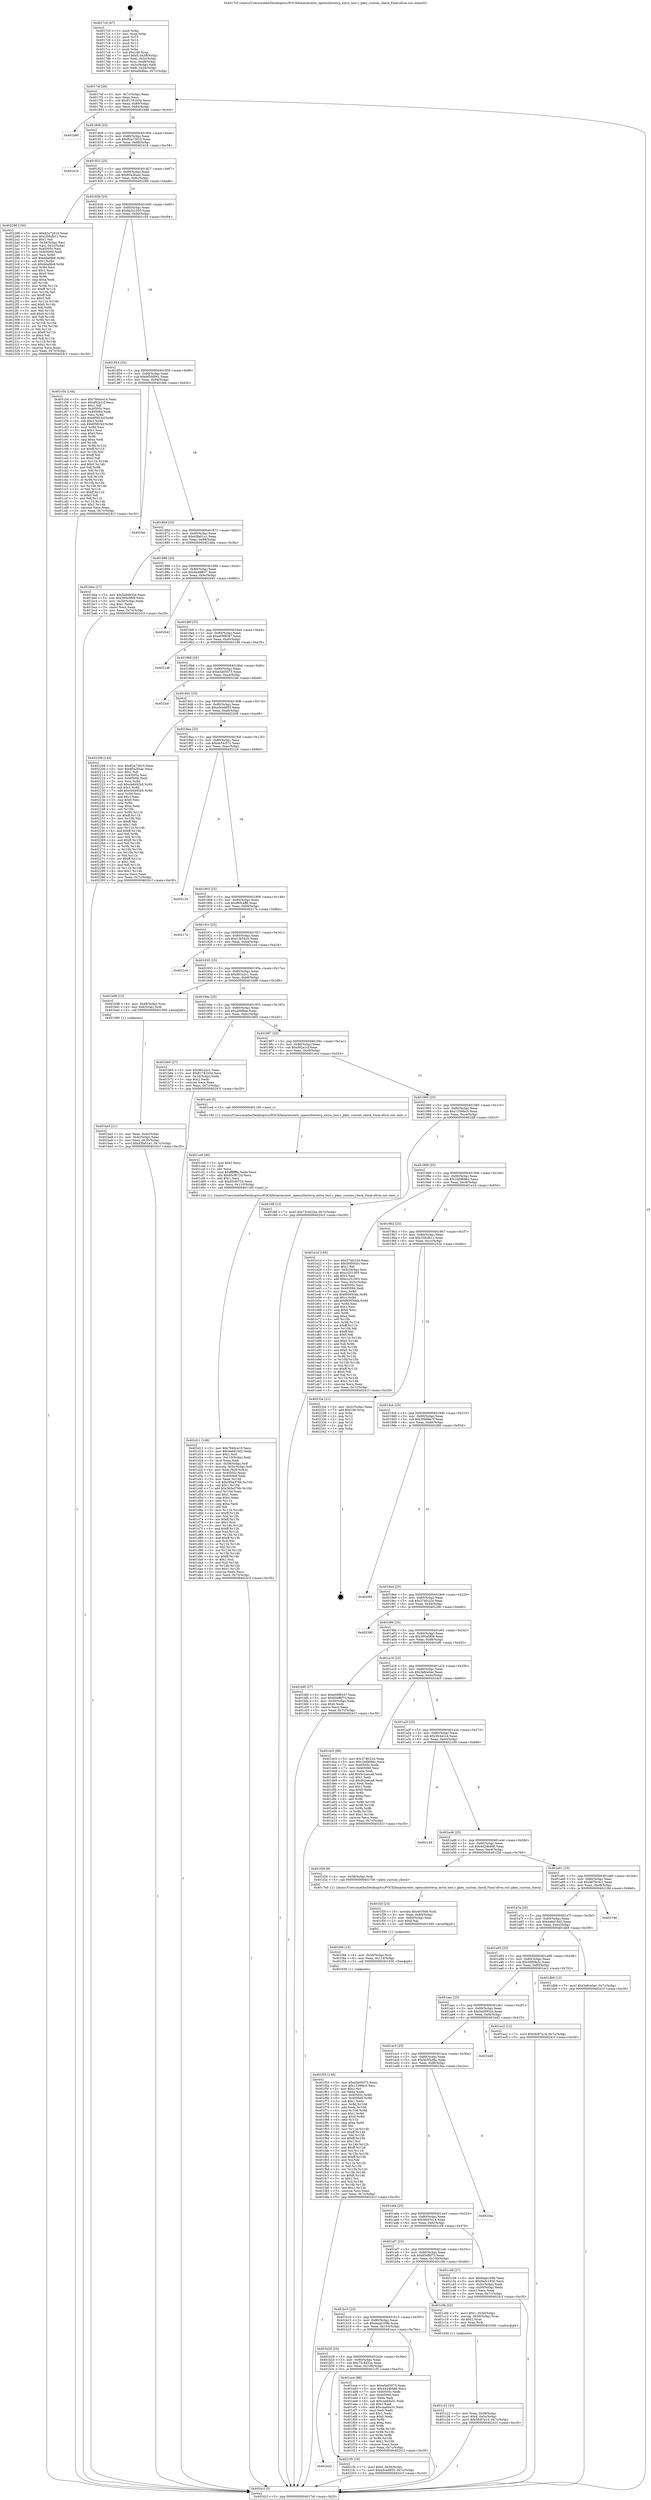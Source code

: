 digraph "0x4017c0" {
  label = "0x4017c0 (/mnt/c/Users/mathe/Desktop/tcc/POCII/binaries/extr_openssltestevp_extra_test.c_pkey_custom_check_Final-ollvm.out::main(0))"
  labelloc = "t"
  node[shape=record]

  Entry [label="",width=0.3,height=0.3,shape=circle,fillcolor=black,style=filled]
  "0x4017ef" [label="{
     0x4017ef [26]\l
     | [instrs]\l
     &nbsp;&nbsp;0x4017ef \<+3\>: mov -0x7c(%rbp),%eax\l
     &nbsp;&nbsp;0x4017f2 \<+2\>: mov %eax,%ecx\l
     &nbsp;&nbsp;0x4017f4 \<+6\>: sub $0x81781b5d,%ecx\l
     &nbsp;&nbsp;0x4017fa \<+3\>: mov %eax,-0x80(%rbp)\l
     &nbsp;&nbsp;0x4017fd \<+6\>: mov %ecx,-0x84(%rbp)\l
     &nbsp;&nbsp;0x401803 \<+6\>: je 0000000000401b80 \<main+0x3c0\>\l
  }"]
  "0x401b80" [label="{
     0x401b80\l
  }", style=dashed]
  "0x401809" [label="{
     0x401809 [25]\l
     | [instrs]\l
     &nbsp;&nbsp;0x401809 \<+5\>: jmp 000000000040180e \<main+0x4e\>\l
     &nbsp;&nbsp;0x40180e \<+3\>: mov -0x80(%rbp),%eax\l
     &nbsp;&nbsp;0x401811 \<+5\>: sub $0x82a72610,%eax\l
     &nbsp;&nbsp;0x401816 \<+6\>: mov %eax,-0x88(%rbp)\l
     &nbsp;&nbsp;0x40181c \<+6\>: je 0000000000402418 \<main+0xc58\>\l
  }"]
  Exit [label="",width=0.3,height=0.3,shape=circle,fillcolor=black,style=filled,peripheries=2]
  "0x402418" [label="{
     0x402418\l
  }", style=dashed]
  "0x401822" [label="{
     0x401822 [25]\l
     | [instrs]\l
     &nbsp;&nbsp;0x401822 \<+5\>: jmp 0000000000401827 \<main+0x67\>\l
     &nbsp;&nbsp;0x401827 \<+3\>: mov -0x80(%rbp),%eax\l
     &nbsp;&nbsp;0x40182a \<+5\>: sub $0x85a26aac,%eax\l
     &nbsp;&nbsp;0x40182f \<+6\>: mov %eax,-0x8c(%rbp)\l
     &nbsp;&nbsp;0x401835 \<+6\>: je 0000000000402298 \<main+0xad8\>\l
  }"]
  "0x401b42" [label="{
     0x401b42\l
  }", style=dashed]
  "0x402298" [label="{
     0x402298 [150]\l
     | [instrs]\l
     &nbsp;&nbsp;0x402298 \<+5\>: mov $0x82a72610,%eax\l
     &nbsp;&nbsp;0x40229d \<+5\>: mov $0x258cfb11,%ecx\l
     &nbsp;&nbsp;0x4022a2 \<+2\>: mov $0x1,%dl\l
     &nbsp;&nbsp;0x4022a4 \<+3\>: mov -0x38(%rbp),%esi\l
     &nbsp;&nbsp;0x4022a7 \<+3\>: mov %esi,-0x2c(%rbp)\l
     &nbsp;&nbsp;0x4022aa \<+7\>: mov 0x40505c,%esi\l
     &nbsp;&nbsp;0x4022b1 \<+7\>: mov 0x405060,%edi\l
     &nbsp;&nbsp;0x4022b8 \<+3\>: mov %esi,%r8d\l
     &nbsp;&nbsp;0x4022bb \<+7\>: add $0x6dafdb6,%r8d\l
     &nbsp;&nbsp;0x4022c2 \<+4\>: sub $0x1,%r8d\l
     &nbsp;&nbsp;0x4022c6 \<+7\>: sub $0x6dafdb6,%r8d\l
     &nbsp;&nbsp;0x4022cd \<+4\>: imul %r8d,%esi\l
     &nbsp;&nbsp;0x4022d1 \<+3\>: and $0x1,%esi\l
     &nbsp;&nbsp;0x4022d4 \<+3\>: cmp $0x0,%esi\l
     &nbsp;&nbsp;0x4022d7 \<+4\>: sete %r9b\l
     &nbsp;&nbsp;0x4022db \<+3\>: cmp $0xa,%edi\l
     &nbsp;&nbsp;0x4022de \<+4\>: setl %r10b\l
     &nbsp;&nbsp;0x4022e2 \<+3\>: mov %r9b,%r11b\l
     &nbsp;&nbsp;0x4022e5 \<+4\>: xor $0xff,%r11b\l
     &nbsp;&nbsp;0x4022e9 \<+3\>: mov %r10b,%bl\l
     &nbsp;&nbsp;0x4022ec \<+3\>: xor $0xff,%bl\l
     &nbsp;&nbsp;0x4022ef \<+3\>: xor $0x0,%dl\l
     &nbsp;&nbsp;0x4022f2 \<+3\>: mov %r11b,%r14b\l
     &nbsp;&nbsp;0x4022f5 \<+4\>: and $0x0,%r14b\l
     &nbsp;&nbsp;0x4022f9 \<+3\>: and %dl,%r9b\l
     &nbsp;&nbsp;0x4022fc \<+3\>: mov %bl,%r15b\l
     &nbsp;&nbsp;0x4022ff \<+4\>: and $0x0,%r15b\l
     &nbsp;&nbsp;0x402303 \<+3\>: and %dl,%r10b\l
     &nbsp;&nbsp;0x402306 \<+3\>: or %r9b,%r14b\l
     &nbsp;&nbsp;0x402309 \<+3\>: or %r10b,%r15b\l
     &nbsp;&nbsp;0x40230c \<+3\>: xor %r15b,%r14b\l
     &nbsp;&nbsp;0x40230f \<+3\>: or %bl,%r11b\l
     &nbsp;&nbsp;0x402312 \<+4\>: xor $0xff,%r11b\l
     &nbsp;&nbsp;0x402316 \<+3\>: or $0x0,%dl\l
     &nbsp;&nbsp;0x402319 \<+3\>: and %dl,%r11b\l
     &nbsp;&nbsp;0x40231c \<+3\>: or %r11b,%r14b\l
     &nbsp;&nbsp;0x40231f \<+4\>: test $0x1,%r14b\l
     &nbsp;&nbsp;0x402323 \<+3\>: cmovne %ecx,%eax\l
     &nbsp;&nbsp;0x402326 \<+3\>: mov %eax,-0x7c(%rbp)\l
     &nbsp;&nbsp;0x402329 \<+5\>: jmp 000000000040241f \<main+0xc5f\>\l
  }"]
  "0x40183b" [label="{
     0x40183b [25]\l
     | [instrs]\l
     &nbsp;&nbsp;0x40183b \<+5\>: jmp 0000000000401840 \<main+0x80\>\l
     &nbsp;&nbsp;0x401840 \<+3\>: mov -0x80(%rbp),%eax\l
     &nbsp;&nbsp;0x401843 \<+5\>: sub $0x9a3c1930,%eax\l
     &nbsp;&nbsp;0x401848 \<+6\>: mov %eax,-0x90(%rbp)\l
     &nbsp;&nbsp;0x40184e \<+6\>: je 0000000000401c54 \<main+0x494\>\l
  }"]
  "0x4021f5" [label="{
     0x4021f5 [19]\l
     | [instrs]\l
     &nbsp;&nbsp;0x4021f5 \<+7\>: movl $0x0,-0x38(%rbp)\l
     &nbsp;&nbsp;0x4021fc \<+7\>: movl $0xe5ced855,-0x7c(%rbp)\l
     &nbsp;&nbsp;0x402203 \<+5\>: jmp 000000000040241f \<main+0xc5f\>\l
  }"]
  "0x401c54" [label="{
     0x401c54 [144]\l
     | [instrs]\l
     &nbsp;&nbsp;0x401c54 \<+5\>: mov $0x7844ce10,%eax\l
     &nbsp;&nbsp;0x401c59 \<+5\>: mov $0xd92a1cf,%ecx\l
     &nbsp;&nbsp;0x401c5e \<+2\>: mov $0x1,%dl\l
     &nbsp;&nbsp;0x401c60 \<+7\>: mov 0x40505c,%esi\l
     &nbsp;&nbsp;0x401c67 \<+7\>: mov 0x405060,%edi\l
     &nbsp;&nbsp;0x401c6e \<+3\>: mov %esi,%r8d\l
     &nbsp;&nbsp;0x401c71 \<+7\>: add $0x6f5f23cf,%r8d\l
     &nbsp;&nbsp;0x401c78 \<+4\>: sub $0x1,%r8d\l
     &nbsp;&nbsp;0x401c7c \<+7\>: sub $0x6f5f23cf,%r8d\l
     &nbsp;&nbsp;0x401c83 \<+4\>: imul %r8d,%esi\l
     &nbsp;&nbsp;0x401c87 \<+3\>: and $0x1,%esi\l
     &nbsp;&nbsp;0x401c8a \<+3\>: cmp $0x0,%esi\l
     &nbsp;&nbsp;0x401c8d \<+4\>: sete %r9b\l
     &nbsp;&nbsp;0x401c91 \<+3\>: cmp $0xa,%edi\l
     &nbsp;&nbsp;0x401c94 \<+4\>: setl %r10b\l
     &nbsp;&nbsp;0x401c98 \<+3\>: mov %r9b,%r11b\l
     &nbsp;&nbsp;0x401c9b \<+4\>: xor $0xff,%r11b\l
     &nbsp;&nbsp;0x401c9f \<+3\>: mov %r10b,%bl\l
     &nbsp;&nbsp;0x401ca2 \<+3\>: xor $0xff,%bl\l
     &nbsp;&nbsp;0x401ca5 \<+3\>: xor $0x0,%dl\l
     &nbsp;&nbsp;0x401ca8 \<+3\>: mov %r11b,%r14b\l
     &nbsp;&nbsp;0x401cab \<+4\>: and $0x0,%r14b\l
     &nbsp;&nbsp;0x401caf \<+3\>: and %dl,%r9b\l
     &nbsp;&nbsp;0x401cb2 \<+3\>: mov %bl,%r15b\l
     &nbsp;&nbsp;0x401cb5 \<+4\>: and $0x0,%r15b\l
     &nbsp;&nbsp;0x401cb9 \<+3\>: and %dl,%r10b\l
     &nbsp;&nbsp;0x401cbc \<+3\>: or %r9b,%r14b\l
     &nbsp;&nbsp;0x401cbf \<+3\>: or %r10b,%r15b\l
     &nbsp;&nbsp;0x401cc2 \<+3\>: xor %r15b,%r14b\l
     &nbsp;&nbsp;0x401cc5 \<+3\>: or %bl,%r11b\l
     &nbsp;&nbsp;0x401cc8 \<+4\>: xor $0xff,%r11b\l
     &nbsp;&nbsp;0x401ccc \<+3\>: or $0x0,%dl\l
     &nbsp;&nbsp;0x401ccf \<+3\>: and %dl,%r11b\l
     &nbsp;&nbsp;0x401cd2 \<+3\>: or %r11b,%r14b\l
     &nbsp;&nbsp;0x401cd5 \<+4\>: test $0x1,%r14b\l
     &nbsp;&nbsp;0x401cd9 \<+3\>: cmovne %ecx,%eax\l
     &nbsp;&nbsp;0x401cdc \<+3\>: mov %eax,-0x7c(%rbp)\l
     &nbsp;&nbsp;0x401cdf \<+5\>: jmp 000000000040241f \<main+0xc5f\>\l
  }"]
  "0x401854" [label="{
     0x401854 [25]\l
     | [instrs]\l
     &nbsp;&nbsp;0x401854 \<+5\>: jmp 0000000000401859 \<main+0x99\>\l
     &nbsp;&nbsp;0x401859 \<+3\>: mov -0x80(%rbp),%eax\l
     &nbsp;&nbsp;0x40185c \<+5\>: sub $0xbf50d941,%eax\l
     &nbsp;&nbsp;0x401861 \<+6\>: mov %eax,-0x94(%rbp)\l
     &nbsp;&nbsp;0x401867 \<+6\>: je 0000000000401feb \<main+0x82b\>\l
  }"]
  "0x401f55" [label="{
     0x401f55 [138]\l
     | [instrs]\l
     &nbsp;&nbsp;0x401f55 \<+5\>: mov $0xe5a05075,%eax\l
     &nbsp;&nbsp;0x401f5a \<+5\>: mov $0x1339fec5,%esi\l
     &nbsp;&nbsp;0x401f5f \<+2\>: mov $0x1,%cl\l
     &nbsp;&nbsp;0x401f61 \<+2\>: xor %edx,%edx\l
     &nbsp;&nbsp;0x401f63 \<+8\>: mov 0x40505c,%r8d\l
     &nbsp;&nbsp;0x401f6b \<+8\>: mov 0x405060,%r9d\l
     &nbsp;&nbsp;0x401f73 \<+3\>: sub $0x1,%edx\l
     &nbsp;&nbsp;0x401f76 \<+3\>: mov %r8d,%r10d\l
     &nbsp;&nbsp;0x401f79 \<+3\>: add %edx,%r10d\l
     &nbsp;&nbsp;0x401f7c \<+4\>: imul %r10d,%r8d\l
     &nbsp;&nbsp;0x401f80 \<+4\>: and $0x1,%r8d\l
     &nbsp;&nbsp;0x401f84 \<+4\>: cmp $0x0,%r8d\l
     &nbsp;&nbsp;0x401f88 \<+4\>: sete %r11b\l
     &nbsp;&nbsp;0x401f8c \<+4\>: cmp $0xa,%r9d\l
     &nbsp;&nbsp;0x401f90 \<+3\>: setl %bl\l
     &nbsp;&nbsp;0x401f93 \<+3\>: mov %r11b,%r14b\l
     &nbsp;&nbsp;0x401f96 \<+4\>: xor $0xff,%r14b\l
     &nbsp;&nbsp;0x401f9a \<+3\>: mov %bl,%r15b\l
     &nbsp;&nbsp;0x401f9d \<+4\>: xor $0xff,%r15b\l
     &nbsp;&nbsp;0x401fa1 \<+3\>: xor $0x1,%cl\l
     &nbsp;&nbsp;0x401fa4 \<+3\>: mov %r14b,%r12b\l
     &nbsp;&nbsp;0x401fa7 \<+4\>: and $0xff,%r12b\l
     &nbsp;&nbsp;0x401fab \<+3\>: and %cl,%r11b\l
     &nbsp;&nbsp;0x401fae \<+3\>: mov %r15b,%r13b\l
     &nbsp;&nbsp;0x401fb1 \<+4\>: and $0xff,%r13b\l
     &nbsp;&nbsp;0x401fb5 \<+2\>: and %cl,%bl\l
     &nbsp;&nbsp;0x401fb7 \<+3\>: or %r11b,%r12b\l
     &nbsp;&nbsp;0x401fba \<+3\>: or %bl,%r13b\l
     &nbsp;&nbsp;0x401fbd \<+3\>: xor %r13b,%r12b\l
     &nbsp;&nbsp;0x401fc0 \<+3\>: or %r15b,%r14b\l
     &nbsp;&nbsp;0x401fc3 \<+4\>: xor $0xff,%r14b\l
     &nbsp;&nbsp;0x401fc7 \<+3\>: or $0x1,%cl\l
     &nbsp;&nbsp;0x401fca \<+3\>: and %cl,%r14b\l
     &nbsp;&nbsp;0x401fcd \<+3\>: or %r14b,%r12b\l
     &nbsp;&nbsp;0x401fd0 \<+4\>: test $0x1,%r12b\l
     &nbsp;&nbsp;0x401fd4 \<+3\>: cmovne %esi,%eax\l
     &nbsp;&nbsp;0x401fd7 \<+3\>: mov %eax,-0x7c(%rbp)\l
     &nbsp;&nbsp;0x401fda \<+5\>: jmp 000000000040241f \<main+0xc5f\>\l
  }"]
  "0x401feb" [label="{
     0x401feb\l
  }", style=dashed]
  "0x40186d" [label="{
     0x40186d [25]\l
     | [instrs]\l
     &nbsp;&nbsp;0x40186d \<+5\>: jmp 0000000000401872 \<main+0xb2\>\l
     &nbsp;&nbsp;0x401872 \<+3\>: mov -0x80(%rbp),%eax\l
     &nbsp;&nbsp;0x401875 \<+5\>: sub $0xd3fa01a1,%eax\l
     &nbsp;&nbsp;0x40187a \<+6\>: mov %eax,-0x98(%rbp)\l
     &nbsp;&nbsp;0x401880 \<+6\>: je 0000000000401bba \<main+0x3fa\>\l
  }"]
  "0x401f46" [label="{
     0x401f46 [15]\l
     | [instrs]\l
     &nbsp;&nbsp;0x401f46 \<+4\>: mov -0x58(%rbp),%rdi\l
     &nbsp;&nbsp;0x401f4a \<+6\>: mov %eax,-0x114(%rbp)\l
     &nbsp;&nbsp;0x401f50 \<+5\>: call 0000000000401030 \<free@plt\>\l
     | [calls]\l
     &nbsp;&nbsp;0x401030 \{1\} (unknown)\l
  }"]
  "0x401bba" [label="{
     0x401bba [27]\l
     | [instrs]\l
     &nbsp;&nbsp;0x401bba \<+5\>: mov $0x5a0d932e,%eax\l
     &nbsp;&nbsp;0x401bbf \<+5\>: mov $0x395a5f09,%ecx\l
     &nbsp;&nbsp;0x401bc4 \<+3\>: mov -0x30(%rbp),%edx\l
     &nbsp;&nbsp;0x401bc7 \<+3\>: cmp $0x1,%edx\l
     &nbsp;&nbsp;0x401bca \<+3\>: cmovl %ecx,%eax\l
     &nbsp;&nbsp;0x401bcd \<+3\>: mov %eax,-0x7c(%rbp)\l
     &nbsp;&nbsp;0x401bd0 \<+5\>: jmp 000000000040241f \<main+0xc5f\>\l
  }"]
  "0x401886" [label="{
     0x401886 [25]\l
     | [instrs]\l
     &nbsp;&nbsp;0x401886 \<+5\>: jmp 000000000040188b \<main+0xcb\>\l
     &nbsp;&nbsp;0x40188b \<+3\>: mov -0x80(%rbp),%eax\l
     &nbsp;&nbsp;0x40188e \<+5\>: sub $0xda49f837,%eax\l
     &nbsp;&nbsp;0x401893 \<+6\>: mov %eax,-0x9c(%rbp)\l
     &nbsp;&nbsp;0x401899 \<+6\>: je 0000000000402043 \<main+0x883\>\l
  }"]
  "0x401f2f" [label="{
     0x401f2f [23]\l
     | [instrs]\l
     &nbsp;&nbsp;0x401f2f \<+10\>: movabs $0x4030d6,%rdi\l
     &nbsp;&nbsp;0x401f39 \<+3\>: mov %eax,-0x60(%rbp)\l
     &nbsp;&nbsp;0x401f3c \<+3\>: mov -0x60(%rbp),%esi\l
     &nbsp;&nbsp;0x401f3f \<+2\>: mov $0x0,%al\l
     &nbsp;&nbsp;0x401f41 \<+5\>: call 0000000000401040 \<printf@plt\>\l
     | [calls]\l
     &nbsp;&nbsp;0x401040 \{1\} (unknown)\l
  }"]
  "0x402043" [label="{
     0x402043\l
  }", style=dashed]
  "0x40189f" [label="{
     0x40189f [25]\l
     | [instrs]\l
     &nbsp;&nbsp;0x40189f \<+5\>: jmp 00000000004018a4 \<main+0xe4\>\l
     &nbsp;&nbsp;0x4018a4 \<+3\>: mov -0x80(%rbp),%eax\l
     &nbsp;&nbsp;0x4018a7 \<+5\>: sub $0xe09f9347,%eax\l
     &nbsp;&nbsp;0x4018ac \<+6\>: mov %eax,-0xa0(%rbp)\l
     &nbsp;&nbsp;0x4018b2 \<+6\>: je 00000000004021d8 \<main+0xa18\>\l
  }"]
  "0x401b29" [label="{
     0x401b29 [25]\l
     | [instrs]\l
     &nbsp;&nbsp;0x401b29 \<+5\>: jmp 0000000000401b2e \<main+0x36e\>\l
     &nbsp;&nbsp;0x401b2e \<+3\>: mov -0x80(%rbp),%eax\l
     &nbsp;&nbsp;0x401b31 \<+5\>: sub $0x73c4d32a,%eax\l
     &nbsp;&nbsp;0x401b36 \<+6\>: mov %eax,-0x108(%rbp)\l
     &nbsp;&nbsp;0x401b3c \<+6\>: je 00000000004021f5 \<main+0xa35\>\l
  }"]
  "0x4021d8" [label="{
     0x4021d8\l
  }", style=dashed]
  "0x4018b8" [label="{
     0x4018b8 [25]\l
     | [instrs]\l
     &nbsp;&nbsp;0x4018b8 \<+5\>: jmp 00000000004018bd \<main+0xfd\>\l
     &nbsp;&nbsp;0x4018bd \<+3\>: mov -0x80(%rbp),%eax\l
     &nbsp;&nbsp;0x4018c0 \<+5\>: sub $0xe5a05075,%eax\l
     &nbsp;&nbsp;0x4018c5 \<+6\>: mov %eax,-0xa4(%rbp)\l
     &nbsp;&nbsp;0x4018cb \<+6\>: je 00000000004023af \<main+0xbef\>\l
  }"]
  "0x401ece" [label="{
     0x401ece [88]\l
     | [instrs]\l
     &nbsp;&nbsp;0x401ece \<+5\>: mov $0xe5a05075,%eax\l
     &nbsp;&nbsp;0x401ed3 \<+5\>: mov $0x442db486,%ecx\l
     &nbsp;&nbsp;0x401ed8 \<+7\>: mov 0x40505c,%edx\l
     &nbsp;&nbsp;0x401edf \<+7\>: mov 0x405060,%esi\l
     &nbsp;&nbsp;0x401ee6 \<+2\>: mov %edx,%edi\l
     &nbsp;&nbsp;0x401ee8 \<+6\>: sub $0xcaa6da31,%edi\l
     &nbsp;&nbsp;0x401eee \<+3\>: sub $0x1,%edi\l
     &nbsp;&nbsp;0x401ef1 \<+6\>: add $0xcaa6da31,%edi\l
     &nbsp;&nbsp;0x401ef7 \<+3\>: imul %edi,%edx\l
     &nbsp;&nbsp;0x401efa \<+3\>: and $0x1,%edx\l
     &nbsp;&nbsp;0x401efd \<+3\>: cmp $0x0,%edx\l
     &nbsp;&nbsp;0x401f00 \<+4\>: sete %r8b\l
     &nbsp;&nbsp;0x401f04 \<+3\>: cmp $0xa,%esi\l
     &nbsp;&nbsp;0x401f07 \<+4\>: setl %r9b\l
     &nbsp;&nbsp;0x401f0b \<+3\>: mov %r8b,%r10b\l
     &nbsp;&nbsp;0x401f0e \<+3\>: and %r9b,%r10b\l
     &nbsp;&nbsp;0x401f11 \<+3\>: xor %r9b,%r8b\l
     &nbsp;&nbsp;0x401f14 \<+3\>: or %r8b,%r10b\l
     &nbsp;&nbsp;0x401f17 \<+4\>: test $0x1,%r10b\l
     &nbsp;&nbsp;0x401f1b \<+3\>: cmovne %ecx,%eax\l
     &nbsp;&nbsp;0x401f1e \<+3\>: mov %eax,-0x7c(%rbp)\l
     &nbsp;&nbsp;0x401f21 \<+5\>: jmp 000000000040241f \<main+0xc5f\>\l
  }"]
  "0x4023af" [label="{
     0x4023af\l
  }", style=dashed]
  "0x4018d1" [label="{
     0x4018d1 [25]\l
     | [instrs]\l
     &nbsp;&nbsp;0x4018d1 \<+5\>: jmp 00000000004018d6 \<main+0x116\>\l
     &nbsp;&nbsp;0x4018d6 \<+3\>: mov -0x80(%rbp),%eax\l
     &nbsp;&nbsp;0x4018d9 \<+5\>: sub $0xe5ced855,%eax\l
     &nbsp;&nbsp;0x4018de \<+6\>: mov %eax,-0xa8(%rbp)\l
     &nbsp;&nbsp;0x4018e4 \<+6\>: je 0000000000402208 \<main+0xa48\>\l
  }"]
  "0x401d11" [label="{
     0x401d11 [168]\l
     | [instrs]\l
     &nbsp;&nbsp;0x401d11 \<+5\>: mov $0x7844ce10,%ecx\l
     &nbsp;&nbsp;0x401d16 \<+5\>: mov $0x4a6d10d2,%edx\l
     &nbsp;&nbsp;0x401d1b \<+3\>: mov $0x1,%sil\l
     &nbsp;&nbsp;0x401d1e \<+6\>: mov -0x110(%rbp),%edi\l
     &nbsp;&nbsp;0x401d24 \<+3\>: imul %eax,%edi\l
     &nbsp;&nbsp;0x401d27 \<+4\>: mov -0x58(%rbp),%r8\l
     &nbsp;&nbsp;0x401d2b \<+4\>: movslq -0x5c(%rbp),%r9\l
     &nbsp;&nbsp;0x401d2f \<+4\>: mov %edi,(%r8,%r9,4)\l
     &nbsp;&nbsp;0x401d33 \<+7\>: mov 0x40505c,%eax\l
     &nbsp;&nbsp;0x401d3a \<+7\>: mov 0x405060,%edi\l
     &nbsp;&nbsp;0x401d41 \<+3\>: mov %eax,%r10d\l
     &nbsp;&nbsp;0x401d44 \<+7\>: sub $0x360a376b,%r10d\l
     &nbsp;&nbsp;0x401d4b \<+4\>: sub $0x1,%r10d\l
     &nbsp;&nbsp;0x401d4f \<+7\>: add $0x360a376b,%r10d\l
     &nbsp;&nbsp;0x401d56 \<+4\>: imul %r10d,%eax\l
     &nbsp;&nbsp;0x401d5a \<+3\>: and $0x1,%eax\l
     &nbsp;&nbsp;0x401d5d \<+3\>: cmp $0x0,%eax\l
     &nbsp;&nbsp;0x401d60 \<+4\>: sete %r11b\l
     &nbsp;&nbsp;0x401d64 \<+3\>: cmp $0xa,%edi\l
     &nbsp;&nbsp;0x401d67 \<+3\>: setl %bl\l
     &nbsp;&nbsp;0x401d6a \<+3\>: mov %r11b,%r14b\l
     &nbsp;&nbsp;0x401d6d \<+4\>: xor $0xff,%r14b\l
     &nbsp;&nbsp;0x401d71 \<+3\>: mov %bl,%r15b\l
     &nbsp;&nbsp;0x401d74 \<+4\>: xor $0xff,%r15b\l
     &nbsp;&nbsp;0x401d78 \<+4\>: xor $0x1,%sil\l
     &nbsp;&nbsp;0x401d7c \<+3\>: mov %r14b,%r12b\l
     &nbsp;&nbsp;0x401d7f \<+4\>: and $0xff,%r12b\l
     &nbsp;&nbsp;0x401d83 \<+3\>: and %sil,%r11b\l
     &nbsp;&nbsp;0x401d86 \<+3\>: mov %r15b,%r13b\l
     &nbsp;&nbsp;0x401d89 \<+4\>: and $0xff,%r13b\l
     &nbsp;&nbsp;0x401d8d \<+3\>: and %sil,%bl\l
     &nbsp;&nbsp;0x401d90 \<+3\>: or %r11b,%r12b\l
     &nbsp;&nbsp;0x401d93 \<+3\>: or %bl,%r13b\l
     &nbsp;&nbsp;0x401d96 \<+3\>: xor %r13b,%r12b\l
     &nbsp;&nbsp;0x401d99 \<+3\>: or %r15b,%r14b\l
     &nbsp;&nbsp;0x401d9c \<+4\>: xor $0xff,%r14b\l
     &nbsp;&nbsp;0x401da0 \<+4\>: or $0x1,%sil\l
     &nbsp;&nbsp;0x401da4 \<+3\>: and %sil,%r14b\l
     &nbsp;&nbsp;0x401da7 \<+3\>: or %r14b,%r12b\l
     &nbsp;&nbsp;0x401daa \<+4\>: test $0x1,%r12b\l
     &nbsp;&nbsp;0x401dae \<+3\>: cmovne %edx,%ecx\l
     &nbsp;&nbsp;0x401db1 \<+3\>: mov %ecx,-0x7c(%rbp)\l
     &nbsp;&nbsp;0x401db4 \<+5\>: jmp 000000000040241f \<main+0xc5f\>\l
  }"]
  "0x402208" [label="{
     0x402208 [144]\l
     | [instrs]\l
     &nbsp;&nbsp;0x402208 \<+5\>: mov $0x82a72610,%eax\l
     &nbsp;&nbsp;0x40220d \<+5\>: mov $0x85a26aac,%ecx\l
     &nbsp;&nbsp;0x402212 \<+2\>: mov $0x1,%dl\l
     &nbsp;&nbsp;0x402214 \<+7\>: mov 0x40505c,%esi\l
     &nbsp;&nbsp;0x40221b \<+7\>: mov 0x405060,%edi\l
     &nbsp;&nbsp;0x402222 \<+3\>: mov %esi,%r8d\l
     &nbsp;&nbsp;0x402225 \<+7\>: sub $0xcbd492b5,%r8d\l
     &nbsp;&nbsp;0x40222c \<+4\>: sub $0x1,%r8d\l
     &nbsp;&nbsp;0x402230 \<+7\>: add $0xcbd492b5,%r8d\l
     &nbsp;&nbsp;0x402237 \<+4\>: imul %r8d,%esi\l
     &nbsp;&nbsp;0x40223b \<+3\>: and $0x1,%esi\l
     &nbsp;&nbsp;0x40223e \<+3\>: cmp $0x0,%esi\l
     &nbsp;&nbsp;0x402241 \<+4\>: sete %r9b\l
     &nbsp;&nbsp;0x402245 \<+3\>: cmp $0xa,%edi\l
     &nbsp;&nbsp;0x402248 \<+4\>: setl %r10b\l
     &nbsp;&nbsp;0x40224c \<+3\>: mov %r9b,%r11b\l
     &nbsp;&nbsp;0x40224f \<+4\>: xor $0xff,%r11b\l
     &nbsp;&nbsp;0x402253 \<+3\>: mov %r10b,%bl\l
     &nbsp;&nbsp;0x402256 \<+3\>: xor $0xff,%bl\l
     &nbsp;&nbsp;0x402259 \<+3\>: xor $0x1,%dl\l
     &nbsp;&nbsp;0x40225c \<+3\>: mov %r11b,%r14b\l
     &nbsp;&nbsp;0x40225f \<+4\>: and $0xff,%r14b\l
     &nbsp;&nbsp;0x402263 \<+3\>: and %dl,%r9b\l
     &nbsp;&nbsp;0x402266 \<+3\>: mov %bl,%r15b\l
     &nbsp;&nbsp;0x402269 \<+4\>: and $0xff,%r15b\l
     &nbsp;&nbsp;0x40226d \<+3\>: and %dl,%r10b\l
     &nbsp;&nbsp;0x402270 \<+3\>: or %r9b,%r14b\l
     &nbsp;&nbsp;0x402273 \<+3\>: or %r10b,%r15b\l
     &nbsp;&nbsp;0x402276 \<+3\>: xor %r15b,%r14b\l
     &nbsp;&nbsp;0x402279 \<+3\>: or %bl,%r11b\l
     &nbsp;&nbsp;0x40227c \<+4\>: xor $0xff,%r11b\l
     &nbsp;&nbsp;0x402280 \<+3\>: or $0x1,%dl\l
     &nbsp;&nbsp;0x402283 \<+3\>: and %dl,%r11b\l
     &nbsp;&nbsp;0x402286 \<+3\>: or %r11b,%r14b\l
     &nbsp;&nbsp;0x402289 \<+4\>: test $0x1,%r14b\l
     &nbsp;&nbsp;0x40228d \<+3\>: cmovne %ecx,%eax\l
     &nbsp;&nbsp;0x402290 \<+3\>: mov %eax,-0x7c(%rbp)\l
     &nbsp;&nbsp;0x402293 \<+5\>: jmp 000000000040241f \<main+0xc5f\>\l
  }"]
  "0x4018ea" [label="{
     0x4018ea [25]\l
     | [instrs]\l
     &nbsp;&nbsp;0x4018ea \<+5\>: jmp 00000000004018ef \<main+0x12f\>\l
     &nbsp;&nbsp;0x4018ef \<+3\>: mov -0x80(%rbp),%eax\l
     &nbsp;&nbsp;0x4018f2 \<+5\>: sub $0xeb54c57c,%eax\l
     &nbsp;&nbsp;0x4018f7 \<+6\>: mov %eax,-0xac(%rbp)\l
     &nbsp;&nbsp;0x4018fd \<+6\>: je 0000000000402124 \<main+0x964\>\l
  }"]
  "0x401ce9" [label="{
     0x401ce9 [40]\l
     | [instrs]\l
     &nbsp;&nbsp;0x401ce9 \<+5\>: mov $0x2,%ecx\l
     &nbsp;&nbsp;0x401cee \<+1\>: cltd\l
     &nbsp;&nbsp;0x401cef \<+2\>: idiv %ecx\l
     &nbsp;&nbsp;0x401cf1 \<+6\>: imul $0xfffffffe,%edx,%ecx\l
     &nbsp;&nbsp;0x401cf7 \<+6\>: add $0x85cf0724,%ecx\l
     &nbsp;&nbsp;0x401cfd \<+3\>: add $0x1,%ecx\l
     &nbsp;&nbsp;0x401d00 \<+6\>: sub $0x85cf0724,%ecx\l
     &nbsp;&nbsp;0x401d06 \<+6\>: mov %ecx,-0x110(%rbp)\l
     &nbsp;&nbsp;0x401d0c \<+5\>: call 0000000000401160 \<next_i\>\l
     | [calls]\l
     &nbsp;&nbsp;0x401160 \{1\} (/mnt/c/Users/mathe/Desktop/tcc/POCII/binaries/extr_openssltestevp_extra_test.c_pkey_custom_check_Final-ollvm.out::next_i)\l
  }"]
  "0x402124" [label="{
     0x402124\l
  }", style=dashed]
  "0x401903" [label="{
     0x401903 [25]\l
     | [instrs]\l
     &nbsp;&nbsp;0x401903 \<+5\>: jmp 0000000000401908 \<main+0x148\>\l
     &nbsp;&nbsp;0x401908 \<+3\>: mov -0x80(%rbp),%eax\l
     &nbsp;&nbsp;0x40190b \<+5\>: sub $0xf80c4ff6,%eax\l
     &nbsp;&nbsp;0x401910 \<+6\>: mov %eax,-0xb0(%rbp)\l
     &nbsp;&nbsp;0x401916 \<+6\>: je 000000000040217e \<main+0x9be\>\l
  }"]
  "0x401c22" [label="{
     0x401c22 [23]\l
     | [instrs]\l
     &nbsp;&nbsp;0x401c22 \<+4\>: mov %rax,-0x58(%rbp)\l
     &nbsp;&nbsp;0x401c26 \<+7\>: movl $0x0,-0x5c(%rbp)\l
     &nbsp;&nbsp;0x401c2d \<+7\>: movl $0x5fc87a14,-0x7c(%rbp)\l
     &nbsp;&nbsp;0x401c34 \<+5\>: jmp 000000000040241f \<main+0xc5f\>\l
  }"]
  "0x40217e" [label="{
     0x40217e\l
  }", style=dashed]
  "0x40191c" [label="{
     0x40191c [25]\l
     | [instrs]\l
     &nbsp;&nbsp;0x40191c \<+5\>: jmp 0000000000401921 \<main+0x161\>\l
     &nbsp;&nbsp;0x401921 \<+3\>: mov -0x80(%rbp),%eax\l
     &nbsp;&nbsp;0x401924 \<+5\>: sub $0x13b5420,%eax\l
     &nbsp;&nbsp;0x401929 \<+6\>: mov %eax,-0xb4(%rbp)\l
     &nbsp;&nbsp;0x40192f \<+6\>: je 00000000004021e4 \<main+0xa24\>\l
  }"]
  "0x401b10" [label="{
     0x401b10 [25]\l
     | [instrs]\l
     &nbsp;&nbsp;0x401b10 \<+5\>: jmp 0000000000401b15 \<main+0x355\>\l
     &nbsp;&nbsp;0x401b15 \<+3\>: mov -0x80(%rbp),%eax\l
     &nbsp;&nbsp;0x401b18 \<+5\>: sub $0x6aab169b,%eax\l
     &nbsp;&nbsp;0x401b1d \<+6\>: mov %eax,-0x104(%rbp)\l
     &nbsp;&nbsp;0x401b23 \<+6\>: je 0000000000401ece \<main+0x70e\>\l
  }"]
  "0x4021e4" [label="{
     0x4021e4\l
  }", style=dashed]
  "0x401935" [label="{
     0x401935 [25]\l
     | [instrs]\l
     &nbsp;&nbsp;0x401935 \<+5\>: jmp 000000000040193a \<main+0x17a\>\l
     &nbsp;&nbsp;0x40193a \<+3\>: mov -0x80(%rbp),%eax\l
     &nbsp;&nbsp;0x40193d \<+5\>: sub $0x991a2c1,%eax\l
     &nbsp;&nbsp;0x401942 \<+6\>: mov %eax,-0xb8(%rbp)\l
     &nbsp;&nbsp;0x401948 \<+6\>: je 0000000000401b98 \<main+0x3d8\>\l
  }"]
  "0x401c0b" [label="{
     0x401c0b [23]\l
     | [instrs]\l
     &nbsp;&nbsp;0x401c0b \<+7\>: movl $0x1,-0x50(%rbp)\l
     &nbsp;&nbsp;0x401c12 \<+4\>: movslq -0x50(%rbp),%rax\l
     &nbsp;&nbsp;0x401c16 \<+4\>: shl $0x2,%rax\l
     &nbsp;&nbsp;0x401c1a \<+3\>: mov %rax,%rdi\l
     &nbsp;&nbsp;0x401c1d \<+5\>: call 0000000000401050 \<malloc@plt\>\l
     | [calls]\l
     &nbsp;&nbsp;0x401050 \{1\} (unknown)\l
  }"]
  "0x401b98" [label="{
     0x401b98 [13]\l
     | [instrs]\l
     &nbsp;&nbsp;0x401b98 \<+4\>: mov -0x48(%rbp),%rax\l
     &nbsp;&nbsp;0x401b9c \<+4\>: mov 0x8(%rax),%rdi\l
     &nbsp;&nbsp;0x401ba0 \<+5\>: call 0000000000401060 \<atoi@plt\>\l
     | [calls]\l
     &nbsp;&nbsp;0x401060 \{1\} (unknown)\l
  }"]
  "0x40194e" [label="{
     0x40194e [25]\l
     | [instrs]\l
     &nbsp;&nbsp;0x40194e \<+5\>: jmp 0000000000401953 \<main+0x193\>\l
     &nbsp;&nbsp;0x401953 \<+3\>: mov -0x80(%rbp),%eax\l
     &nbsp;&nbsp;0x401956 \<+5\>: sub $0xa0bfbee,%eax\l
     &nbsp;&nbsp;0x40195b \<+6\>: mov %eax,-0xbc(%rbp)\l
     &nbsp;&nbsp;0x401961 \<+6\>: je 0000000000401b65 \<main+0x3a5\>\l
  }"]
  "0x401af7" [label="{
     0x401af7 [25]\l
     | [instrs]\l
     &nbsp;&nbsp;0x401af7 \<+5\>: jmp 0000000000401afc \<main+0x33c\>\l
     &nbsp;&nbsp;0x401afc \<+3\>: mov -0x80(%rbp),%eax\l
     &nbsp;&nbsp;0x401aff \<+5\>: sub $0x65ef6f73,%eax\l
     &nbsp;&nbsp;0x401b04 \<+6\>: mov %eax,-0x100(%rbp)\l
     &nbsp;&nbsp;0x401b0a \<+6\>: je 0000000000401c0b \<main+0x44b\>\l
  }"]
  "0x401b65" [label="{
     0x401b65 [27]\l
     | [instrs]\l
     &nbsp;&nbsp;0x401b65 \<+5\>: mov $0x991a2c1,%eax\l
     &nbsp;&nbsp;0x401b6a \<+5\>: mov $0x81781b5d,%ecx\l
     &nbsp;&nbsp;0x401b6f \<+3\>: mov -0x34(%rbp),%edx\l
     &nbsp;&nbsp;0x401b72 \<+3\>: cmp $0x2,%edx\l
     &nbsp;&nbsp;0x401b75 \<+3\>: cmovne %ecx,%eax\l
     &nbsp;&nbsp;0x401b78 \<+3\>: mov %eax,-0x7c(%rbp)\l
     &nbsp;&nbsp;0x401b7b \<+5\>: jmp 000000000040241f \<main+0xc5f\>\l
  }"]
  "0x401967" [label="{
     0x401967 [25]\l
     | [instrs]\l
     &nbsp;&nbsp;0x401967 \<+5\>: jmp 000000000040196c \<main+0x1ac\>\l
     &nbsp;&nbsp;0x40196c \<+3\>: mov -0x80(%rbp),%eax\l
     &nbsp;&nbsp;0x40196f \<+5\>: sub $0xd92a1cf,%eax\l
     &nbsp;&nbsp;0x401974 \<+6\>: mov %eax,-0xc0(%rbp)\l
     &nbsp;&nbsp;0x40197a \<+6\>: je 0000000000401ce4 \<main+0x524\>\l
  }"]
  "0x40241f" [label="{
     0x40241f [5]\l
     | [instrs]\l
     &nbsp;&nbsp;0x40241f \<+5\>: jmp 00000000004017ef \<main+0x2f\>\l
  }"]
  "0x4017c0" [label="{
     0x4017c0 [47]\l
     | [instrs]\l
     &nbsp;&nbsp;0x4017c0 \<+1\>: push %rbp\l
     &nbsp;&nbsp;0x4017c1 \<+3\>: mov %rsp,%rbp\l
     &nbsp;&nbsp;0x4017c4 \<+2\>: push %r15\l
     &nbsp;&nbsp;0x4017c6 \<+2\>: push %r14\l
     &nbsp;&nbsp;0x4017c8 \<+2\>: push %r13\l
     &nbsp;&nbsp;0x4017ca \<+2\>: push %r12\l
     &nbsp;&nbsp;0x4017cc \<+1\>: push %rbx\l
     &nbsp;&nbsp;0x4017cd \<+7\>: sub $0x108,%rsp\l
     &nbsp;&nbsp;0x4017d4 \<+7\>: movl $0x0,-0x38(%rbp)\l
     &nbsp;&nbsp;0x4017db \<+3\>: mov %edi,-0x3c(%rbp)\l
     &nbsp;&nbsp;0x4017de \<+4\>: mov %rsi,-0x48(%rbp)\l
     &nbsp;&nbsp;0x4017e2 \<+3\>: mov -0x3c(%rbp),%edi\l
     &nbsp;&nbsp;0x4017e5 \<+3\>: mov %edi,-0x34(%rbp)\l
     &nbsp;&nbsp;0x4017e8 \<+7\>: movl $0xa0bfbee,-0x7c(%rbp)\l
  }"]
  "0x401ba5" [label="{
     0x401ba5 [21]\l
     | [instrs]\l
     &nbsp;&nbsp;0x401ba5 \<+3\>: mov %eax,-0x4c(%rbp)\l
     &nbsp;&nbsp;0x401ba8 \<+3\>: mov -0x4c(%rbp),%eax\l
     &nbsp;&nbsp;0x401bab \<+3\>: mov %eax,-0x30(%rbp)\l
     &nbsp;&nbsp;0x401bae \<+7\>: movl $0xd3fa01a1,-0x7c(%rbp)\l
     &nbsp;&nbsp;0x401bb5 \<+5\>: jmp 000000000040241f \<main+0xc5f\>\l
  }"]
  "0x401c39" [label="{
     0x401c39 [27]\l
     | [instrs]\l
     &nbsp;&nbsp;0x401c39 \<+5\>: mov $0x6aab169b,%eax\l
     &nbsp;&nbsp;0x401c3e \<+5\>: mov $0x9a3c1930,%ecx\l
     &nbsp;&nbsp;0x401c43 \<+3\>: mov -0x5c(%rbp),%edx\l
     &nbsp;&nbsp;0x401c46 \<+3\>: cmp -0x50(%rbp),%edx\l
     &nbsp;&nbsp;0x401c49 \<+3\>: cmovl %ecx,%eax\l
     &nbsp;&nbsp;0x401c4c \<+3\>: mov %eax,-0x7c(%rbp)\l
     &nbsp;&nbsp;0x401c4f \<+5\>: jmp 000000000040241f \<main+0xc5f\>\l
  }"]
  "0x401ce4" [label="{
     0x401ce4 [5]\l
     | [instrs]\l
     &nbsp;&nbsp;0x401ce4 \<+5\>: call 0000000000401160 \<next_i\>\l
     | [calls]\l
     &nbsp;&nbsp;0x401160 \{1\} (/mnt/c/Users/mathe/Desktop/tcc/POCII/binaries/extr_openssltestevp_extra_test.c_pkey_custom_check_Final-ollvm.out::next_i)\l
  }"]
  "0x401980" [label="{
     0x401980 [25]\l
     | [instrs]\l
     &nbsp;&nbsp;0x401980 \<+5\>: jmp 0000000000401985 \<main+0x1c5\>\l
     &nbsp;&nbsp;0x401985 \<+3\>: mov -0x80(%rbp),%eax\l
     &nbsp;&nbsp;0x401988 \<+5\>: sub $0x1339fec5,%eax\l
     &nbsp;&nbsp;0x40198d \<+6\>: mov %eax,-0xc4(%rbp)\l
     &nbsp;&nbsp;0x401993 \<+6\>: je 0000000000401fdf \<main+0x81f\>\l
  }"]
  "0x401ade" [label="{
     0x401ade [25]\l
     | [instrs]\l
     &nbsp;&nbsp;0x401ade \<+5\>: jmp 0000000000401ae3 \<main+0x323\>\l
     &nbsp;&nbsp;0x401ae3 \<+3\>: mov -0x80(%rbp),%eax\l
     &nbsp;&nbsp;0x401ae6 \<+5\>: sub $0x5fc87a14,%eax\l
     &nbsp;&nbsp;0x401aeb \<+6\>: mov %eax,-0xfc(%rbp)\l
     &nbsp;&nbsp;0x401af1 \<+6\>: je 0000000000401c39 \<main+0x479\>\l
  }"]
  "0x401fdf" [label="{
     0x401fdf [12]\l
     | [instrs]\l
     &nbsp;&nbsp;0x401fdf \<+7\>: movl $0x73c4d32a,-0x7c(%rbp)\l
     &nbsp;&nbsp;0x401fe6 \<+5\>: jmp 000000000040241f \<main+0xc5f\>\l
  }"]
  "0x401999" [label="{
     0x401999 [25]\l
     | [instrs]\l
     &nbsp;&nbsp;0x401999 \<+5\>: jmp 000000000040199e \<main+0x1de\>\l
     &nbsp;&nbsp;0x40199e \<+3\>: mov -0x80(%rbp),%eax\l
     &nbsp;&nbsp;0x4019a1 \<+5\>: sub $0x1bd9086c,%eax\l
     &nbsp;&nbsp;0x4019a6 \<+6\>: mov %eax,-0xc8(%rbp)\l
     &nbsp;&nbsp;0x4019ac \<+6\>: je 0000000000401e1d \<main+0x65d\>\l
  }"]
  "0x4023ea" [label="{
     0x4023ea\l
  }", style=dashed]
  "0x401e1d" [label="{
     0x401e1d [165]\l
     | [instrs]\l
     &nbsp;&nbsp;0x401e1d \<+5\>: mov $0x374fc22d,%eax\l
     &nbsp;&nbsp;0x401e22 \<+5\>: mov $0x56f09c5c,%ecx\l
     &nbsp;&nbsp;0x401e27 \<+2\>: mov $0x1,%dl\l
     &nbsp;&nbsp;0x401e29 \<+3\>: mov -0x5c(%rbp),%esi\l
     &nbsp;&nbsp;0x401e2c \<+6\>: sub $0xcc251005,%esi\l
     &nbsp;&nbsp;0x401e32 \<+3\>: add $0x1,%esi\l
     &nbsp;&nbsp;0x401e35 \<+6\>: add $0xcc251005,%esi\l
     &nbsp;&nbsp;0x401e3b \<+3\>: mov %esi,-0x5c(%rbp)\l
     &nbsp;&nbsp;0x401e3e \<+7\>: mov 0x40505c,%esi\l
     &nbsp;&nbsp;0x401e45 \<+7\>: mov 0x405060,%edi\l
     &nbsp;&nbsp;0x401e4c \<+3\>: mov %esi,%r8d\l
     &nbsp;&nbsp;0x401e4f \<+7\>: sub $0xf60650da,%r8d\l
     &nbsp;&nbsp;0x401e56 \<+4\>: sub $0x1,%r8d\l
     &nbsp;&nbsp;0x401e5a \<+7\>: add $0xf60650da,%r8d\l
     &nbsp;&nbsp;0x401e61 \<+4\>: imul %r8d,%esi\l
     &nbsp;&nbsp;0x401e65 \<+3\>: and $0x1,%esi\l
     &nbsp;&nbsp;0x401e68 \<+3\>: cmp $0x0,%esi\l
     &nbsp;&nbsp;0x401e6b \<+4\>: sete %r9b\l
     &nbsp;&nbsp;0x401e6f \<+3\>: cmp $0xa,%edi\l
     &nbsp;&nbsp;0x401e72 \<+4\>: setl %r10b\l
     &nbsp;&nbsp;0x401e76 \<+3\>: mov %r9b,%r11b\l
     &nbsp;&nbsp;0x401e79 \<+4\>: xor $0xff,%r11b\l
     &nbsp;&nbsp;0x401e7d \<+3\>: mov %r10b,%bl\l
     &nbsp;&nbsp;0x401e80 \<+3\>: xor $0xff,%bl\l
     &nbsp;&nbsp;0x401e83 \<+3\>: xor $0x0,%dl\l
     &nbsp;&nbsp;0x401e86 \<+3\>: mov %r11b,%r14b\l
     &nbsp;&nbsp;0x401e89 \<+4\>: and $0x0,%r14b\l
     &nbsp;&nbsp;0x401e8d \<+3\>: and %dl,%r9b\l
     &nbsp;&nbsp;0x401e90 \<+3\>: mov %bl,%r15b\l
     &nbsp;&nbsp;0x401e93 \<+4\>: and $0x0,%r15b\l
     &nbsp;&nbsp;0x401e97 \<+3\>: and %dl,%r10b\l
     &nbsp;&nbsp;0x401e9a \<+3\>: or %r9b,%r14b\l
     &nbsp;&nbsp;0x401e9d \<+3\>: or %r10b,%r15b\l
     &nbsp;&nbsp;0x401ea0 \<+3\>: xor %r15b,%r14b\l
     &nbsp;&nbsp;0x401ea3 \<+3\>: or %bl,%r11b\l
     &nbsp;&nbsp;0x401ea6 \<+4\>: xor $0xff,%r11b\l
     &nbsp;&nbsp;0x401eaa \<+3\>: or $0x0,%dl\l
     &nbsp;&nbsp;0x401ead \<+3\>: and %dl,%r11b\l
     &nbsp;&nbsp;0x401eb0 \<+3\>: or %r11b,%r14b\l
     &nbsp;&nbsp;0x401eb3 \<+4\>: test $0x1,%r14b\l
     &nbsp;&nbsp;0x401eb7 \<+3\>: cmovne %ecx,%eax\l
     &nbsp;&nbsp;0x401eba \<+3\>: mov %eax,-0x7c(%rbp)\l
     &nbsp;&nbsp;0x401ebd \<+5\>: jmp 000000000040241f \<main+0xc5f\>\l
  }"]
  "0x4019b2" [label="{
     0x4019b2 [25]\l
     | [instrs]\l
     &nbsp;&nbsp;0x4019b2 \<+5\>: jmp 00000000004019b7 \<main+0x1f7\>\l
     &nbsp;&nbsp;0x4019b7 \<+3\>: mov -0x80(%rbp),%eax\l
     &nbsp;&nbsp;0x4019ba \<+5\>: sub $0x258cfb11,%eax\l
     &nbsp;&nbsp;0x4019bf \<+6\>: mov %eax,-0xcc(%rbp)\l
     &nbsp;&nbsp;0x4019c5 \<+6\>: je 000000000040232e \<main+0xb6e\>\l
  }"]
  "0x401ac5" [label="{
     0x401ac5 [25]\l
     | [instrs]\l
     &nbsp;&nbsp;0x401ac5 \<+5\>: jmp 0000000000401aca \<main+0x30a\>\l
     &nbsp;&nbsp;0x401aca \<+3\>: mov -0x80(%rbp),%eax\l
     &nbsp;&nbsp;0x401acd \<+5\>: sub $0x5b5f2d8a,%eax\l
     &nbsp;&nbsp;0x401ad2 \<+6\>: mov %eax,-0xf8(%rbp)\l
     &nbsp;&nbsp;0x401ad8 \<+6\>: je 00000000004023ea \<main+0xc2a\>\l
  }"]
  "0x40232e" [label="{
     0x40232e [21]\l
     | [instrs]\l
     &nbsp;&nbsp;0x40232e \<+3\>: mov -0x2c(%rbp),%eax\l
     &nbsp;&nbsp;0x402331 \<+7\>: add $0x108,%rsp\l
     &nbsp;&nbsp;0x402338 \<+1\>: pop %rbx\l
     &nbsp;&nbsp;0x402339 \<+2\>: pop %r12\l
     &nbsp;&nbsp;0x40233b \<+2\>: pop %r13\l
     &nbsp;&nbsp;0x40233d \<+2\>: pop %r14\l
     &nbsp;&nbsp;0x40233f \<+2\>: pop %r15\l
     &nbsp;&nbsp;0x402341 \<+1\>: pop %rbp\l
     &nbsp;&nbsp;0x402342 \<+1\>: ret\l
  }"]
  "0x4019cb" [label="{
     0x4019cb [25]\l
     | [instrs]\l
     &nbsp;&nbsp;0x4019cb \<+5\>: jmp 00000000004019d0 \<main+0x210\>\l
     &nbsp;&nbsp;0x4019d0 \<+3\>: mov -0x80(%rbp),%eax\l
     &nbsp;&nbsp;0x4019d3 \<+5\>: sub $0x30b98e7f,%eax\l
     &nbsp;&nbsp;0x4019d8 \<+6\>: mov %eax,-0xd0(%rbp)\l
     &nbsp;&nbsp;0x4019de \<+6\>: je 00000000004020fd \<main+0x93d\>\l
  }"]
  "0x401bd5" [label="{
     0x401bd5\l
  }", style=dashed]
  "0x4020fd" [label="{
     0x4020fd\l
  }", style=dashed]
  "0x4019e4" [label="{
     0x4019e4 [25]\l
     | [instrs]\l
     &nbsp;&nbsp;0x4019e4 \<+5\>: jmp 00000000004019e9 \<main+0x229\>\l
     &nbsp;&nbsp;0x4019e9 \<+3\>: mov -0x80(%rbp),%eax\l
     &nbsp;&nbsp;0x4019ec \<+5\>: sub $0x374fc22d,%eax\l
     &nbsp;&nbsp;0x4019f1 \<+6\>: mov %eax,-0xd4(%rbp)\l
     &nbsp;&nbsp;0x4019f7 \<+6\>: je 0000000000402390 \<main+0xbd0\>\l
  }"]
  "0x401aac" [label="{
     0x401aac [25]\l
     | [instrs]\l
     &nbsp;&nbsp;0x401aac \<+5\>: jmp 0000000000401ab1 \<main+0x2f1\>\l
     &nbsp;&nbsp;0x401ab1 \<+3\>: mov -0x80(%rbp),%eax\l
     &nbsp;&nbsp;0x401ab4 \<+5\>: sub $0x5a0d932e,%eax\l
     &nbsp;&nbsp;0x401ab9 \<+6\>: mov %eax,-0xf4(%rbp)\l
     &nbsp;&nbsp;0x401abf \<+6\>: je 0000000000401bd5 \<main+0x415\>\l
  }"]
  "0x402390" [label="{
     0x402390\l
  }", style=dashed]
  "0x4019fd" [label="{
     0x4019fd [25]\l
     | [instrs]\l
     &nbsp;&nbsp;0x4019fd \<+5\>: jmp 0000000000401a02 \<main+0x242\>\l
     &nbsp;&nbsp;0x401a02 \<+3\>: mov -0x80(%rbp),%eax\l
     &nbsp;&nbsp;0x401a05 \<+5\>: sub $0x395a5f09,%eax\l
     &nbsp;&nbsp;0x401a0a \<+6\>: mov %eax,-0xd8(%rbp)\l
     &nbsp;&nbsp;0x401a10 \<+6\>: je 0000000000401bf0 \<main+0x430\>\l
  }"]
  "0x401ec2" [label="{
     0x401ec2 [12]\l
     | [instrs]\l
     &nbsp;&nbsp;0x401ec2 \<+7\>: movl $0x5fc87a14,-0x7c(%rbp)\l
     &nbsp;&nbsp;0x401ec9 \<+5\>: jmp 000000000040241f \<main+0xc5f\>\l
  }"]
  "0x401bf0" [label="{
     0x401bf0 [27]\l
     | [instrs]\l
     &nbsp;&nbsp;0x401bf0 \<+5\>: mov $0xe09f9347,%eax\l
     &nbsp;&nbsp;0x401bf5 \<+5\>: mov $0x65ef6f73,%ecx\l
     &nbsp;&nbsp;0x401bfa \<+3\>: mov -0x30(%rbp),%edx\l
     &nbsp;&nbsp;0x401bfd \<+3\>: cmp $0x0,%edx\l
     &nbsp;&nbsp;0x401c00 \<+3\>: cmove %ecx,%eax\l
     &nbsp;&nbsp;0x401c03 \<+3\>: mov %eax,-0x7c(%rbp)\l
     &nbsp;&nbsp;0x401c06 \<+5\>: jmp 000000000040241f \<main+0xc5f\>\l
  }"]
  "0x401a16" [label="{
     0x401a16 [25]\l
     | [instrs]\l
     &nbsp;&nbsp;0x401a16 \<+5\>: jmp 0000000000401a1b \<main+0x25b\>\l
     &nbsp;&nbsp;0x401a1b \<+3\>: mov -0x80(%rbp),%eax\l
     &nbsp;&nbsp;0x401a1e \<+5\>: sub $0x3a8ce0ac,%eax\l
     &nbsp;&nbsp;0x401a23 \<+6\>: mov %eax,-0xdc(%rbp)\l
     &nbsp;&nbsp;0x401a29 \<+6\>: je 0000000000401dc5 \<main+0x605\>\l
  }"]
  "0x401a93" [label="{
     0x401a93 [25]\l
     | [instrs]\l
     &nbsp;&nbsp;0x401a93 \<+5\>: jmp 0000000000401a98 \<main+0x2d8\>\l
     &nbsp;&nbsp;0x401a98 \<+3\>: mov -0x80(%rbp),%eax\l
     &nbsp;&nbsp;0x401a9b \<+5\>: sub $0x56f09c5c,%eax\l
     &nbsp;&nbsp;0x401aa0 \<+6\>: mov %eax,-0xf0(%rbp)\l
     &nbsp;&nbsp;0x401aa6 \<+6\>: je 0000000000401ec2 \<main+0x702\>\l
  }"]
  "0x401dc5" [label="{
     0x401dc5 [88]\l
     | [instrs]\l
     &nbsp;&nbsp;0x401dc5 \<+5\>: mov $0x374fc22d,%eax\l
     &nbsp;&nbsp;0x401dca \<+5\>: mov $0x1bd9086c,%ecx\l
     &nbsp;&nbsp;0x401dcf \<+7\>: mov 0x40505c,%edx\l
     &nbsp;&nbsp;0x401dd6 \<+7\>: mov 0x405060,%esi\l
     &nbsp;&nbsp;0x401ddd \<+2\>: mov %edx,%edi\l
     &nbsp;&nbsp;0x401ddf \<+6\>: add $0x9c2aeca8,%edi\l
     &nbsp;&nbsp;0x401de5 \<+3\>: sub $0x1,%edi\l
     &nbsp;&nbsp;0x401de8 \<+6\>: sub $0x9c2aeca8,%edi\l
     &nbsp;&nbsp;0x401dee \<+3\>: imul %edi,%edx\l
     &nbsp;&nbsp;0x401df1 \<+3\>: and $0x1,%edx\l
     &nbsp;&nbsp;0x401df4 \<+3\>: cmp $0x0,%edx\l
     &nbsp;&nbsp;0x401df7 \<+4\>: sete %r8b\l
     &nbsp;&nbsp;0x401dfb \<+3\>: cmp $0xa,%esi\l
     &nbsp;&nbsp;0x401dfe \<+4\>: setl %r9b\l
     &nbsp;&nbsp;0x401e02 \<+3\>: mov %r8b,%r10b\l
     &nbsp;&nbsp;0x401e05 \<+3\>: and %r9b,%r10b\l
     &nbsp;&nbsp;0x401e08 \<+3\>: xor %r9b,%r8b\l
     &nbsp;&nbsp;0x401e0b \<+3\>: or %r8b,%r10b\l
     &nbsp;&nbsp;0x401e0e \<+4\>: test $0x1,%r10b\l
     &nbsp;&nbsp;0x401e12 \<+3\>: cmovne %ecx,%eax\l
     &nbsp;&nbsp;0x401e15 \<+3\>: mov %eax,-0x7c(%rbp)\l
     &nbsp;&nbsp;0x401e18 \<+5\>: jmp 000000000040241f \<main+0xc5f\>\l
  }"]
  "0x401a2f" [label="{
     0x401a2f [25]\l
     | [instrs]\l
     &nbsp;&nbsp;0x401a2f \<+5\>: jmp 0000000000401a34 \<main+0x274\>\l
     &nbsp;&nbsp;0x401a34 \<+3\>: mov -0x80(%rbp),%eax\l
     &nbsp;&nbsp;0x401a37 \<+5\>: sub $0x3fc4e1c4,%eax\l
     &nbsp;&nbsp;0x401a3c \<+6\>: mov %eax,-0xe0(%rbp)\l
     &nbsp;&nbsp;0x401a42 \<+6\>: je 0000000000402109 \<main+0x949\>\l
  }"]
  "0x401db9" [label="{
     0x401db9 [12]\l
     | [instrs]\l
     &nbsp;&nbsp;0x401db9 \<+7\>: movl $0x3a8ce0ac,-0x7c(%rbp)\l
     &nbsp;&nbsp;0x401dc0 \<+5\>: jmp 000000000040241f \<main+0xc5f\>\l
  }"]
  "0x402109" [label="{
     0x402109\l
  }", style=dashed]
  "0x401a48" [label="{
     0x401a48 [25]\l
     | [instrs]\l
     &nbsp;&nbsp;0x401a48 \<+5\>: jmp 0000000000401a4d \<main+0x28d\>\l
     &nbsp;&nbsp;0x401a4d \<+3\>: mov -0x80(%rbp),%eax\l
     &nbsp;&nbsp;0x401a50 \<+5\>: sub $0x442db486,%eax\l
     &nbsp;&nbsp;0x401a55 \<+6\>: mov %eax,-0xe4(%rbp)\l
     &nbsp;&nbsp;0x401a5b \<+6\>: je 0000000000401f26 \<main+0x766\>\l
  }"]
  "0x401a7a" [label="{
     0x401a7a [25]\l
     | [instrs]\l
     &nbsp;&nbsp;0x401a7a \<+5\>: jmp 0000000000401a7f \<main+0x2bf\>\l
     &nbsp;&nbsp;0x401a7f \<+3\>: mov -0x80(%rbp),%eax\l
     &nbsp;&nbsp;0x401a82 \<+5\>: sub $0x4a6d10d2,%eax\l
     &nbsp;&nbsp;0x401a87 \<+6\>: mov %eax,-0xec(%rbp)\l
     &nbsp;&nbsp;0x401a8d \<+6\>: je 0000000000401db9 \<main+0x5f9\>\l
  }"]
  "0x401f26" [label="{
     0x401f26 [9]\l
     | [instrs]\l
     &nbsp;&nbsp;0x401f26 \<+4\>: mov -0x58(%rbp),%rdi\l
     &nbsp;&nbsp;0x401f2a \<+5\>: call 00000000004017b0 \<pkey_custom_check\>\l
     | [calls]\l
     &nbsp;&nbsp;0x4017b0 \{1\} (/mnt/c/Users/mathe/Desktop/tcc/POCII/binaries/extr_openssltestevp_extra_test.c_pkey_custom_check_Final-ollvm.out::pkey_custom_check)\l
  }"]
  "0x401a61" [label="{
     0x401a61 [25]\l
     | [instrs]\l
     &nbsp;&nbsp;0x401a61 \<+5\>: jmp 0000000000401a66 \<main+0x2a6\>\l
     &nbsp;&nbsp;0x401a66 \<+3\>: mov -0x80(%rbp),%eax\l
     &nbsp;&nbsp;0x401a69 \<+5\>: sub $0x487bc4c1,%eax\l
     &nbsp;&nbsp;0x401a6e \<+6\>: mov %eax,-0xe8(%rbp)\l
     &nbsp;&nbsp;0x401a74 \<+6\>: je 000000000040219d \<main+0x9dd\>\l
  }"]
  "0x40219d" [label="{
     0x40219d\l
  }", style=dashed]
  Entry -> "0x4017c0" [label=" 1"]
  "0x4017ef" -> "0x401b80" [label=" 0"]
  "0x4017ef" -> "0x401809" [label=" 20"]
  "0x40232e" -> Exit [label=" 1"]
  "0x401809" -> "0x402418" [label=" 0"]
  "0x401809" -> "0x401822" [label=" 20"]
  "0x402298" -> "0x40241f" [label=" 1"]
  "0x401822" -> "0x402298" [label=" 1"]
  "0x401822" -> "0x40183b" [label=" 19"]
  "0x402208" -> "0x40241f" [label=" 1"]
  "0x40183b" -> "0x401c54" [label=" 1"]
  "0x40183b" -> "0x401854" [label=" 18"]
  "0x4021f5" -> "0x40241f" [label=" 1"]
  "0x401854" -> "0x401feb" [label=" 0"]
  "0x401854" -> "0x40186d" [label=" 18"]
  "0x401b29" -> "0x4021f5" [label=" 1"]
  "0x40186d" -> "0x401bba" [label=" 1"]
  "0x40186d" -> "0x401886" [label=" 17"]
  "0x401b29" -> "0x401b42" [label=" 0"]
  "0x401886" -> "0x402043" [label=" 0"]
  "0x401886" -> "0x40189f" [label=" 17"]
  "0x401fdf" -> "0x40241f" [label=" 1"]
  "0x40189f" -> "0x4021d8" [label=" 0"]
  "0x40189f" -> "0x4018b8" [label=" 17"]
  "0x401f55" -> "0x40241f" [label=" 1"]
  "0x4018b8" -> "0x4023af" [label=" 0"]
  "0x4018b8" -> "0x4018d1" [label=" 17"]
  "0x401f46" -> "0x401f55" [label=" 1"]
  "0x4018d1" -> "0x402208" [label=" 1"]
  "0x4018d1" -> "0x4018ea" [label=" 16"]
  "0x401f26" -> "0x401f2f" [label=" 1"]
  "0x4018ea" -> "0x402124" [label=" 0"]
  "0x4018ea" -> "0x401903" [label=" 16"]
  "0x401ece" -> "0x40241f" [label=" 1"]
  "0x401903" -> "0x40217e" [label=" 0"]
  "0x401903" -> "0x40191c" [label=" 16"]
  "0x401b10" -> "0x401b29" [label=" 1"]
  "0x40191c" -> "0x4021e4" [label=" 0"]
  "0x40191c" -> "0x401935" [label=" 16"]
  "0x401b10" -> "0x401ece" [label=" 1"]
  "0x401935" -> "0x401b98" [label=" 1"]
  "0x401935" -> "0x40194e" [label=" 15"]
  "0x401f2f" -> "0x401f46" [label=" 1"]
  "0x40194e" -> "0x401b65" [label=" 1"]
  "0x40194e" -> "0x401967" [label=" 14"]
  "0x401b65" -> "0x40241f" [label=" 1"]
  "0x4017c0" -> "0x4017ef" [label=" 1"]
  "0x40241f" -> "0x4017ef" [label=" 19"]
  "0x401b98" -> "0x401ba5" [label=" 1"]
  "0x401ba5" -> "0x40241f" [label=" 1"]
  "0x401bba" -> "0x40241f" [label=" 1"]
  "0x401e1d" -> "0x40241f" [label=" 1"]
  "0x401967" -> "0x401ce4" [label=" 1"]
  "0x401967" -> "0x401980" [label=" 13"]
  "0x401dc5" -> "0x40241f" [label=" 1"]
  "0x401980" -> "0x401fdf" [label=" 1"]
  "0x401980" -> "0x401999" [label=" 12"]
  "0x401d11" -> "0x40241f" [label=" 1"]
  "0x401999" -> "0x401e1d" [label=" 1"]
  "0x401999" -> "0x4019b2" [label=" 11"]
  "0x401ce9" -> "0x401d11" [label=" 1"]
  "0x4019b2" -> "0x40232e" [label=" 1"]
  "0x4019b2" -> "0x4019cb" [label=" 10"]
  "0x401c54" -> "0x40241f" [label=" 1"]
  "0x4019cb" -> "0x4020fd" [label=" 0"]
  "0x4019cb" -> "0x4019e4" [label=" 10"]
  "0x401c39" -> "0x40241f" [label=" 2"]
  "0x4019e4" -> "0x402390" [label=" 0"]
  "0x4019e4" -> "0x4019fd" [label=" 10"]
  "0x401c0b" -> "0x401c22" [label=" 1"]
  "0x4019fd" -> "0x401bf0" [label=" 1"]
  "0x4019fd" -> "0x401a16" [label=" 9"]
  "0x401bf0" -> "0x40241f" [label=" 1"]
  "0x401af7" -> "0x401b10" [label=" 2"]
  "0x401a16" -> "0x401dc5" [label=" 1"]
  "0x401a16" -> "0x401a2f" [label=" 8"]
  "0x401ec2" -> "0x40241f" [label=" 1"]
  "0x401a2f" -> "0x402109" [label=" 0"]
  "0x401a2f" -> "0x401a48" [label=" 8"]
  "0x401ade" -> "0x401af7" [label=" 3"]
  "0x401a48" -> "0x401f26" [label=" 1"]
  "0x401a48" -> "0x401a61" [label=" 7"]
  "0x401db9" -> "0x40241f" [label=" 1"]
  "0x401a61" -> "0x40219d" [label=" 0"]
  "0x401a61" -> "0x401a7a" [label=" 7"]
  "0x401ade" -> "0x401c39" [label=" 2"]
  "0x401a7a" -> "0x401db9" [label=" 1"]
  "0x401a7a" -> "0x401a93" [label=" 6"]
  "0x401af7" -> "0x401c0b" [label=" 1"]
  "0x401a93" -> "0x401ec2" [label=" 1"]
  "0x401a93" -> "0x401aac" [label=" 5"]
  "0x401c22" -> "0x40241f" [label=" 1"]
  "0x401aac" -> "0x401bd5" [label=" 0"]
  "0x401aac" -> "0x401ac5" [label=" 5"]
  "0x401ce4" -> "0x401ce9" [label=" 1"]
  "0x401ac5" -> "0x4023ea" [label=" 0"]
  "0x401ac5" -> "0x401ade" [label=" 5"]
}
